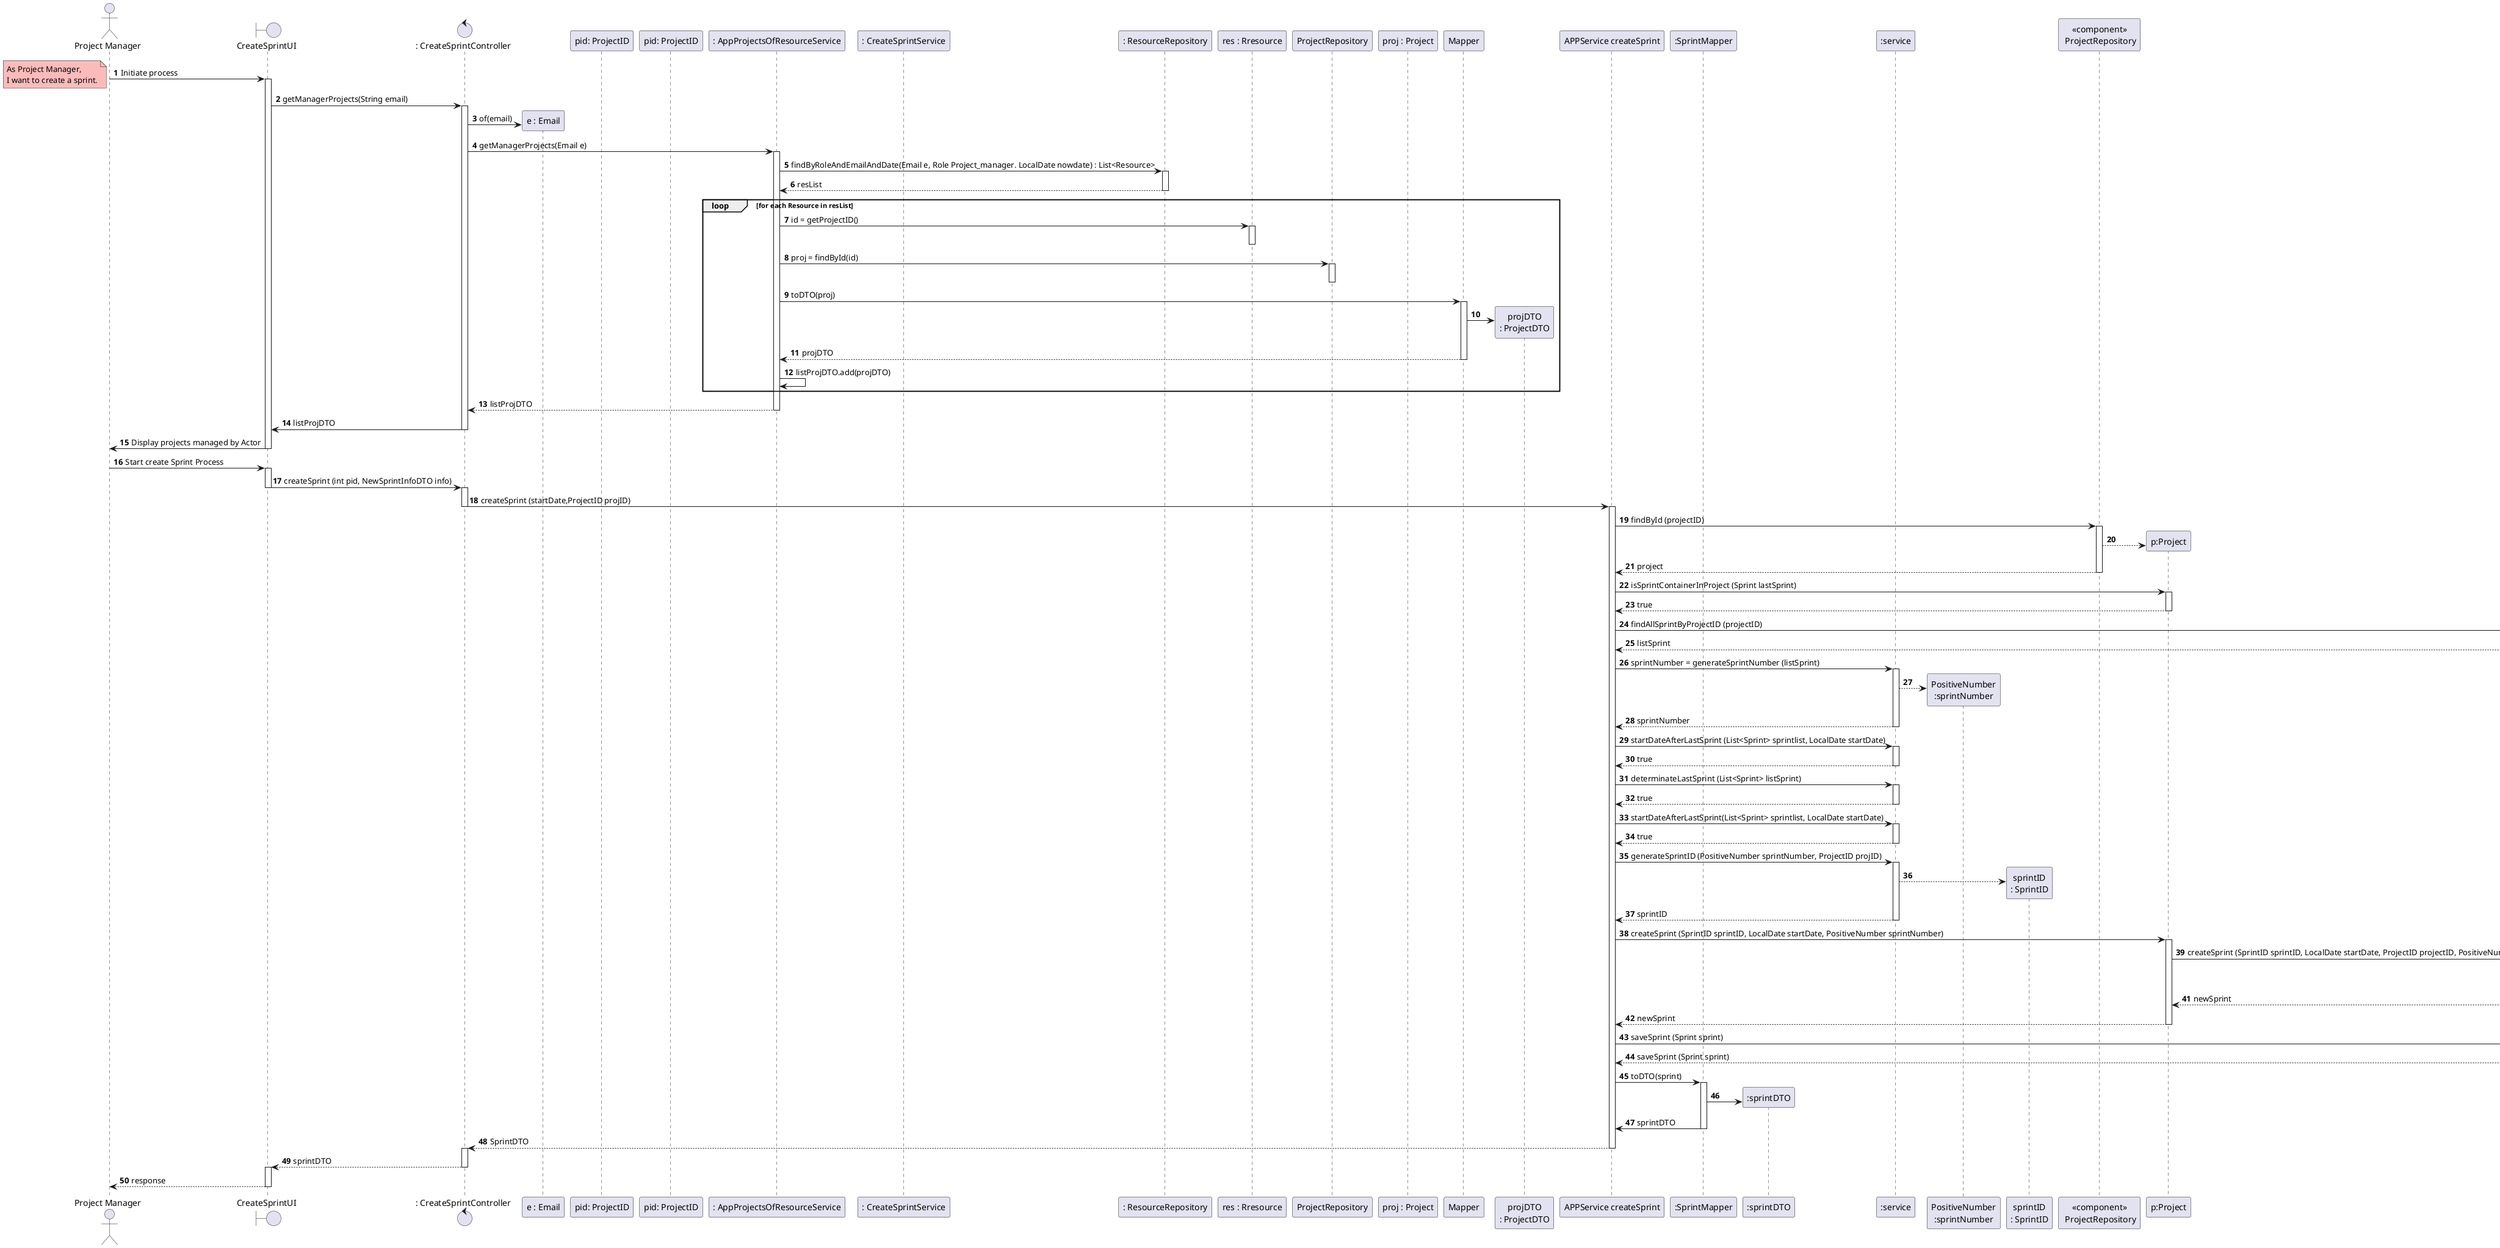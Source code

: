 @startuml
'https://plantuml.com/sequence-diagram

autonumber

actor "Project Manager" as PM

boundary "CreateSprintUI" as UI
control ": CreateSprintController" as CTL
participant "e : Email" as e
participant "pid: ProjectID" as pid
participant "pid: ProjectID" as pid2
participant ": AppProjectsOfResourceService" as PRservice
participant ": CreateSprintService" as CSservice
participant ": ResourceRepository" as ResRepo
participant "res : Rresource" as resource
participant "ProjectRepository" as PrRepo
participant "proj : Project" as proj
participant Mapper
participant "projDTO\n: ProjectDTO" as projDTO
participant "APPService createSprint" as app
participant ":SprintMapper" as mape
participant ":sprintDTO" as sdto
participant ":service" as ser
participant "PositiveNumber\n:sprintNumber" as pn
participant "sprintID\n: SprintID" as sp
participant "<<component>>\n ProjectRepository" as projR
participant "p:Project" as p
participant ":sprintFactory" as fac
participant "<<component>>\n SprintRepository" as sptR
participant "newSprint:Sprint" as new


PM-> UI :  Initiate process
activate UI
note left #Fbbbbb
As Project Manager,
I want to create a sprint.
end note

UI -> CTL : getManagerProjects(String email)
activate CTL

create e
CTL -> e : of(email)
CTL -> PRservice : getManagerProjects(Email e)
activate PRservice
PRservice -> ResRepo : findByRoleAndEmailAndDate(Email e, Role Project_manager. LocalDate nowdate) : List<Resource>
activate ResRepo
ResRepo --> PRservice : resList
deactivate ResRepo

loop for each Resource in resList

PRservice -> resource : id = getProjectID()
activate resource
deactivate resource
PRservice -> PrRepo : proj = findById(id)

activate PrRepo
deactivate PrRepo
PRservice -> Mapper : toDTO(proj)
activate Mapper
create projDTO
Mapper -> projDTO
Mapper --> PRservice : projDTO

deactivate Mapper
PRservice -> PRservice : listProjDTO.add(projDTO)

end

PRservice --> CTL : listProjDTO
deactivate PRservice

CTL ->UI : listProjDTO
deactivate CTL

UI -> PM : Display projects managed by Actor
deactivate UI
'Next system interaction'

PM -> UI : Start create Sprint Process
activate UI
UI -> CTL : createSprint (int pid, NewSprintInfoDTO info)
deactivate UI

activate CTL
CTL -> app : createSprint (startDate,ProjectID projID)
deactivate CTL

activate app
app -> projR : findById (projectID)
activate projR
projR --> p **
projR --> app :project
deactivate projR

    app -> p : isSprintContainerInProject (Sprint lastSprint)
activate p
p --> app :true
deactivate p

app -> sptR : findAllSprintByProjectID (projectID)
activate sptR
sptR --> app : listSprint
deactivate

app -> ser : sprintNumber = generateSprintNumber (listSprint)
activate ser
ser --> pn **
ser --> app : sprintNumber
deactivate ser

app -> ser : startDateAfterLastSprint (List<Sprint> sprintlist, LocalDate startDate)
activate ser
ser --> app : true
deactivate ser

app ->ser : determinateLastSprint (List<Sprint> listSprint)
activate ser
ser --> app :true
deactivate ser

app ->ser : startDateAfterLastSprint(List<Sprint> sprintlist, LocalDate startDate)
activate ser
ser --> app :true
deactivate ser
app -> ser : generateSprintID (PositiveNumber sprintNumber, ProjectID projID)
activate ser
ser --> sp **
ser --> app :sprintID
deactivate ser

app -> p : createSprint (SprintID sprintID, LocalDate startDate, PositiveNumber sprintNumber)
activate p
p -> fac : createSprint (SprintID sprintID, LocalDate startDate, ProjectID projectID, PositiveNumber sprintNumber, PositiveNumber sprintDuration)
activate fac
fac --> new **
fac --> p : newSprint
deactivate fac
p --> app : newSprint
deactivate p

app -> sptR : saveSprint (Sprint sprint)
activate sptR
sptR --> app : saveSprint (Sprint sprint)
deactivate sptR

app -> mape :toDTO(sprint)
activate mape
mape -> sdto **
mape -> app :sprintDTO
deactivate

app --> CTL  : SprintDTO
deactivate app

activate CTL
CTL --> UI : sprintDTO
deactivate CTL

activate  UI
UI --> PM :response
deactivate UI

@enduml